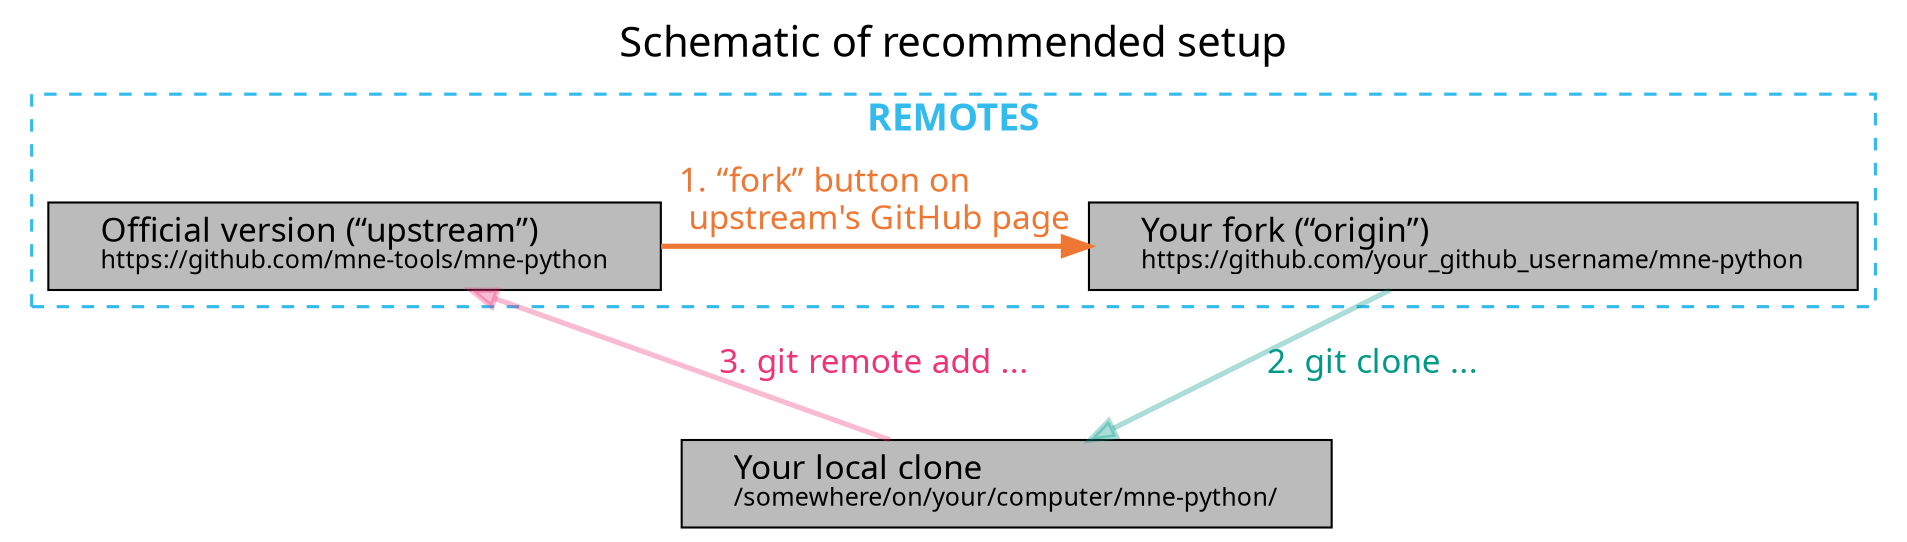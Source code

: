 digraph gitstructure {
    /* LAYOUT CONTROL */
    rankdir=UD
    newrank=true
    ranksep=0.75
    clusterrank=local
    labelloc=t
    pad=0.1

    /* GLOBAL TITLE */
    label="Schematic of recommended setup"

    /* GLOBAL STYLES */
    splines=true
    fontsize=20
    fontname="Source Sans Pro"

    node [shape=box
          style=filled
          fontsize=12
          fontname="Source Sans Pro"
          fillcolor="#bbbbbb"
          margin="0.35,0.1"]

    edge [arrowsize=1.2
          penwidth=2.5
          fontsize=16
          fontname="Source Code Pro"]

    /* REMOTES */
    subgraph cluster_0 {
        label=<<B>REMOTES<BR/> </B>>
        color="#33bbee"
        fontcolor="#33bbee"
        fontsize=18
        style=dashed
        penwidth=1.5

        upstream [label=<<FONT POINT-SIZE="16">Official version (“upstream”)</FONT><BR ALIGN="LEFT"/>https://github.com/mne-tools/mne-python>]

        yourfork [label=<<FONT POINT-SIZE="16">Your fork (“origin”)</FONT><BR ALIGN="LEFT"/>https://github.com/your_github_username/mne-python>]

    }

    /* LOCAL */
    yourclone [label=<<FONT POINT-SIZE="16">Your local clone</FONT><BR ALIGN="LEFT"/>/somewhere/on/your/computer/mne-python/>]

    /* edges */
    upstream -> yourfork [label="1. “fork” button on \l upstream's GitHub page"
                          color="#ee7733"
                          fontcolor="#ee7733"
                          fontname="Source Sans Pro"]

    yourfork -> yourclone [label="2. git clone ... \l"
                           color="#00998855"
                           fontcolor="#009988"]

    yourclone -> upstream [label="3. git remote add ... \r"
                           color="#ee337755"
                           fontcolor="#ee3377"]

    /* align "remote" boxes */
    { rank="same" upstream yourfork }
}
